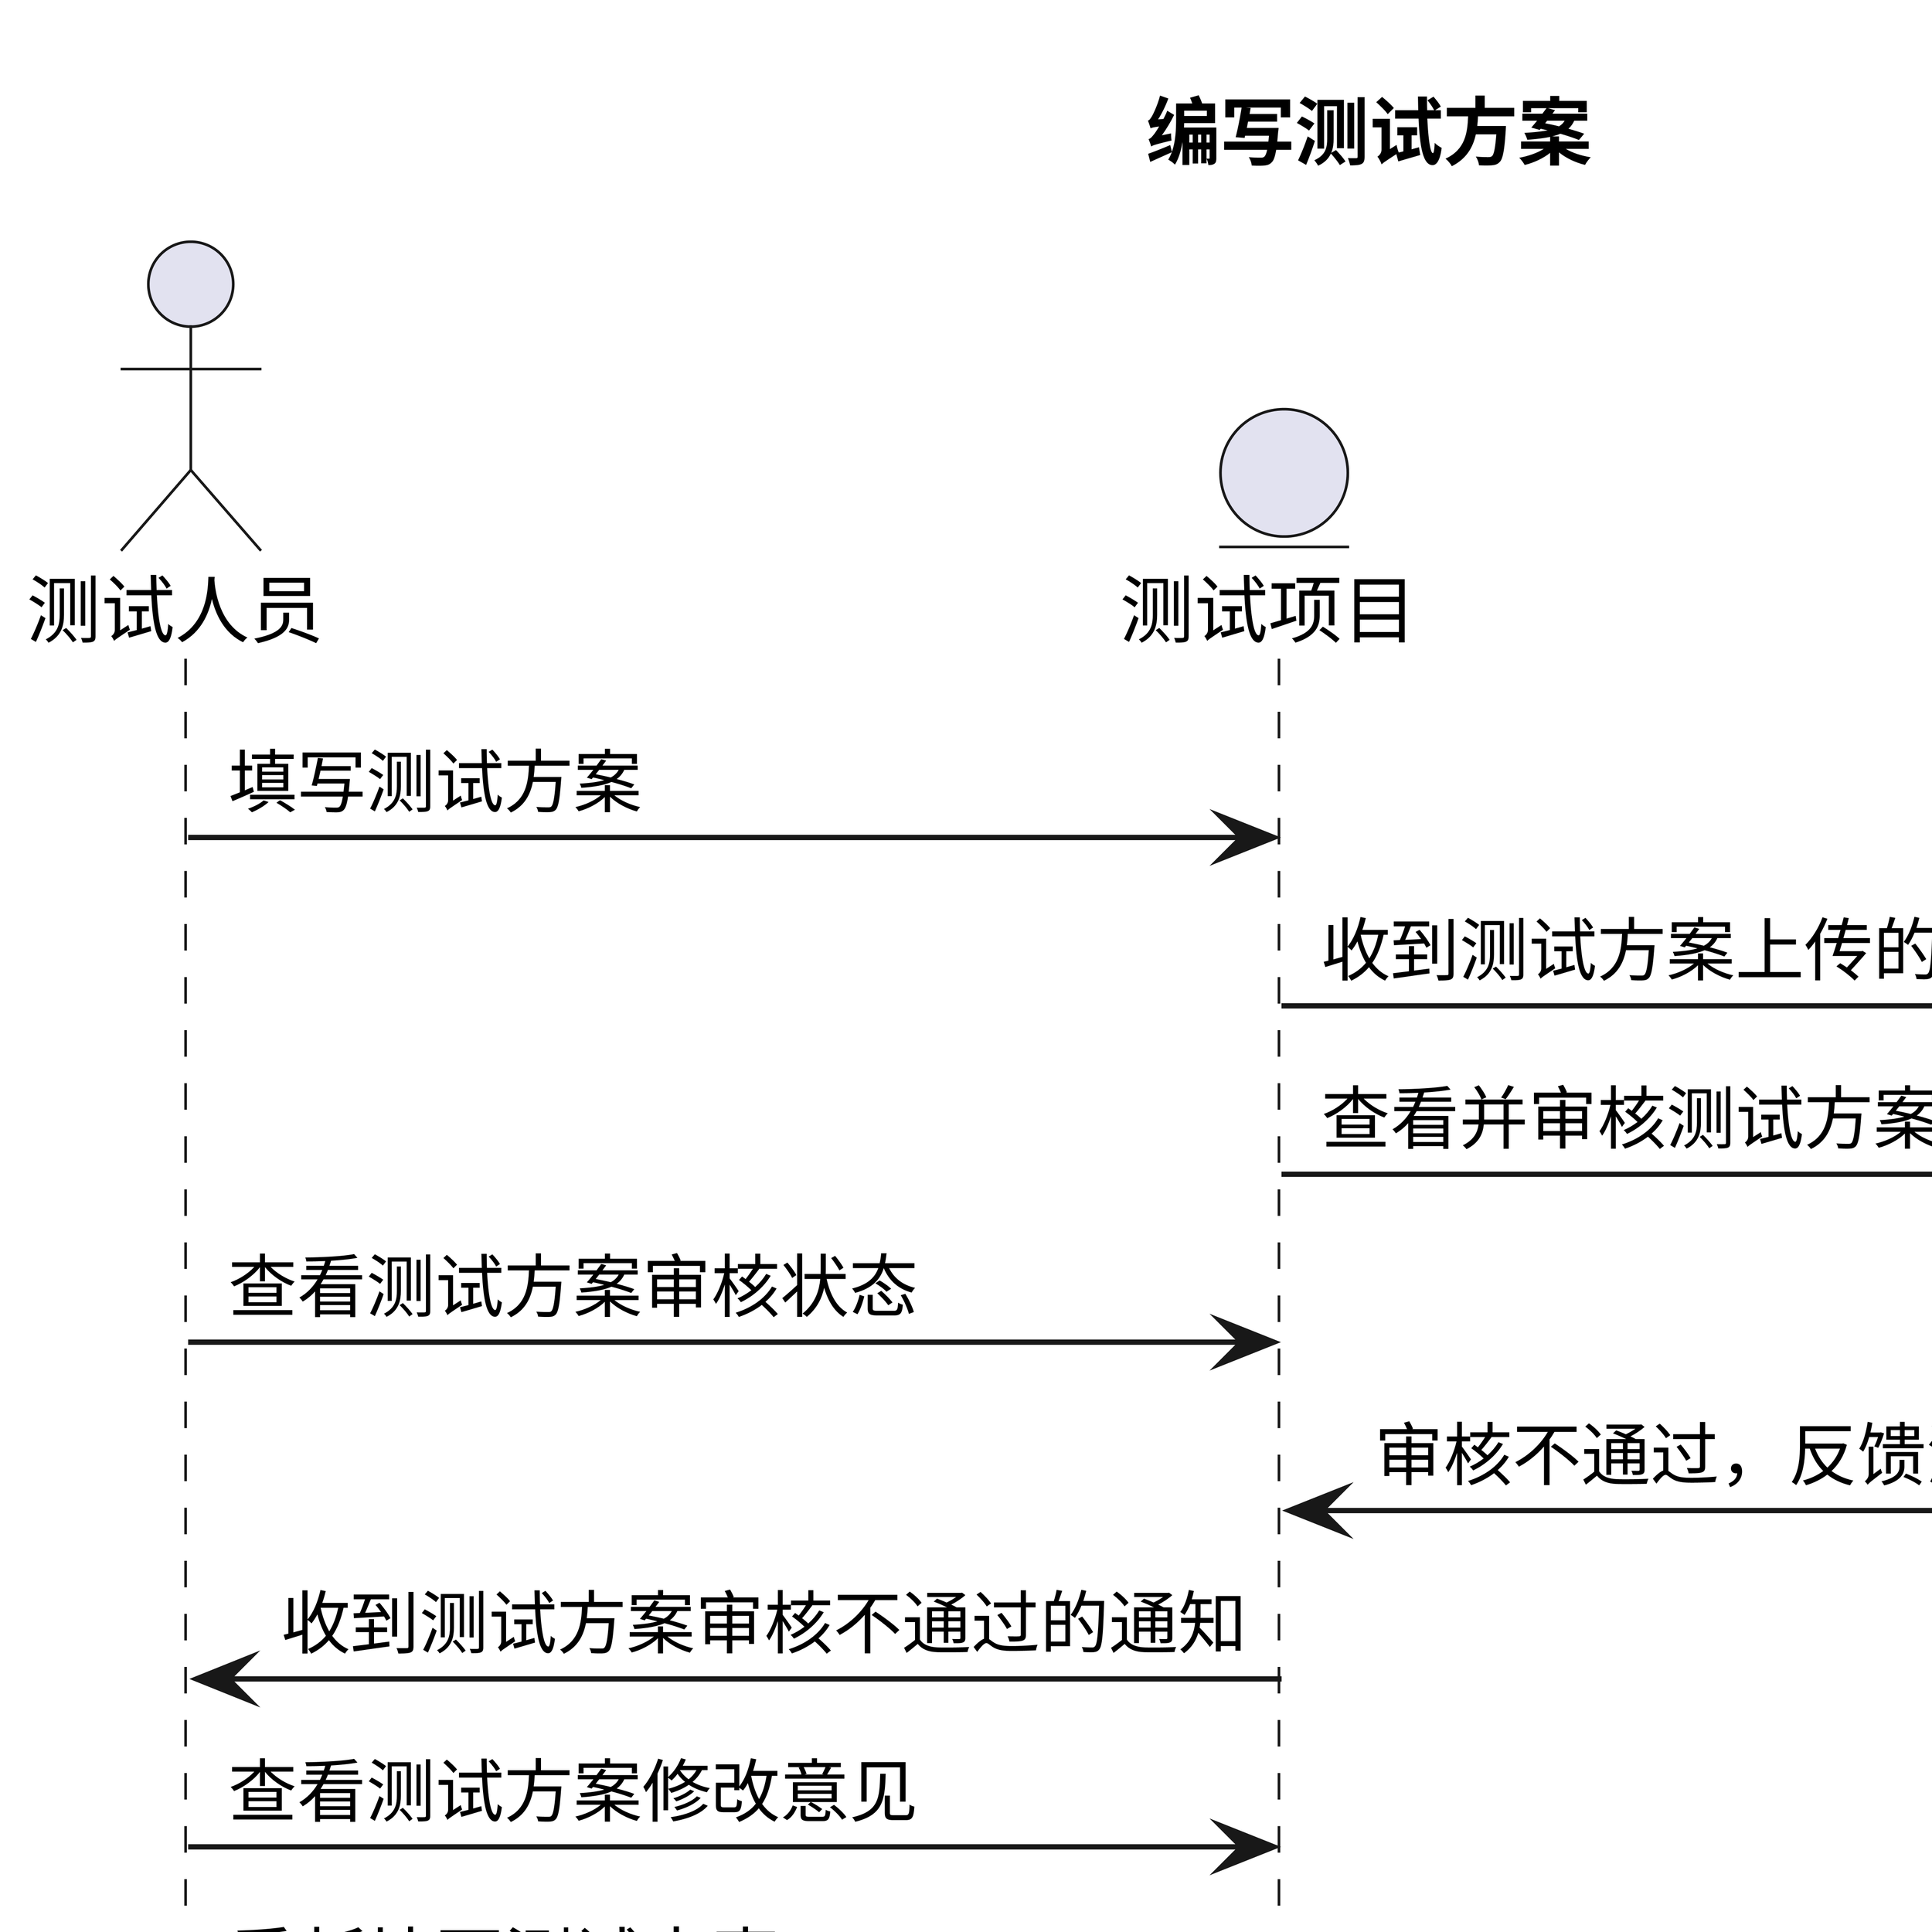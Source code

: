 @startuml 编写测试方案
title 编写测试方案
skinparam dpi 1080

actor 测试人员
entity 测试项目
actor 质量部人员

测试人员 -> 测试项目 : 填写测试方案
测试项目 -> 质量部人员 : 收到测试方案上传的通知
测试项目 -> 质量部人员 : 查看并审核测试方案
测试人员 -> 测试项目 : 查看测试方案审核状态
质量部人员 -> 测试项目 : 审核不通过，反馈测试方案修改意见
测试项目 -> 测试人员 : 收到测试方案审核不通过的通知
测试人员 -> 测试项目 : 查看测试方案修改意见
测试人员 -> 测试项目 : 重新填写测试方案
测试项目 -> 质量部人员 : 收到测试方案上传的通知
测试项目 -> 质量部人员 : 查看并审核测试方案
测试人员 -> 测试项目 : 查看测试方案审核状态
质量部人员 -> 测试项目 : 审核通过
测试项目 -> 测试人员 : 收到测试方案审核通过的通知

@enduml